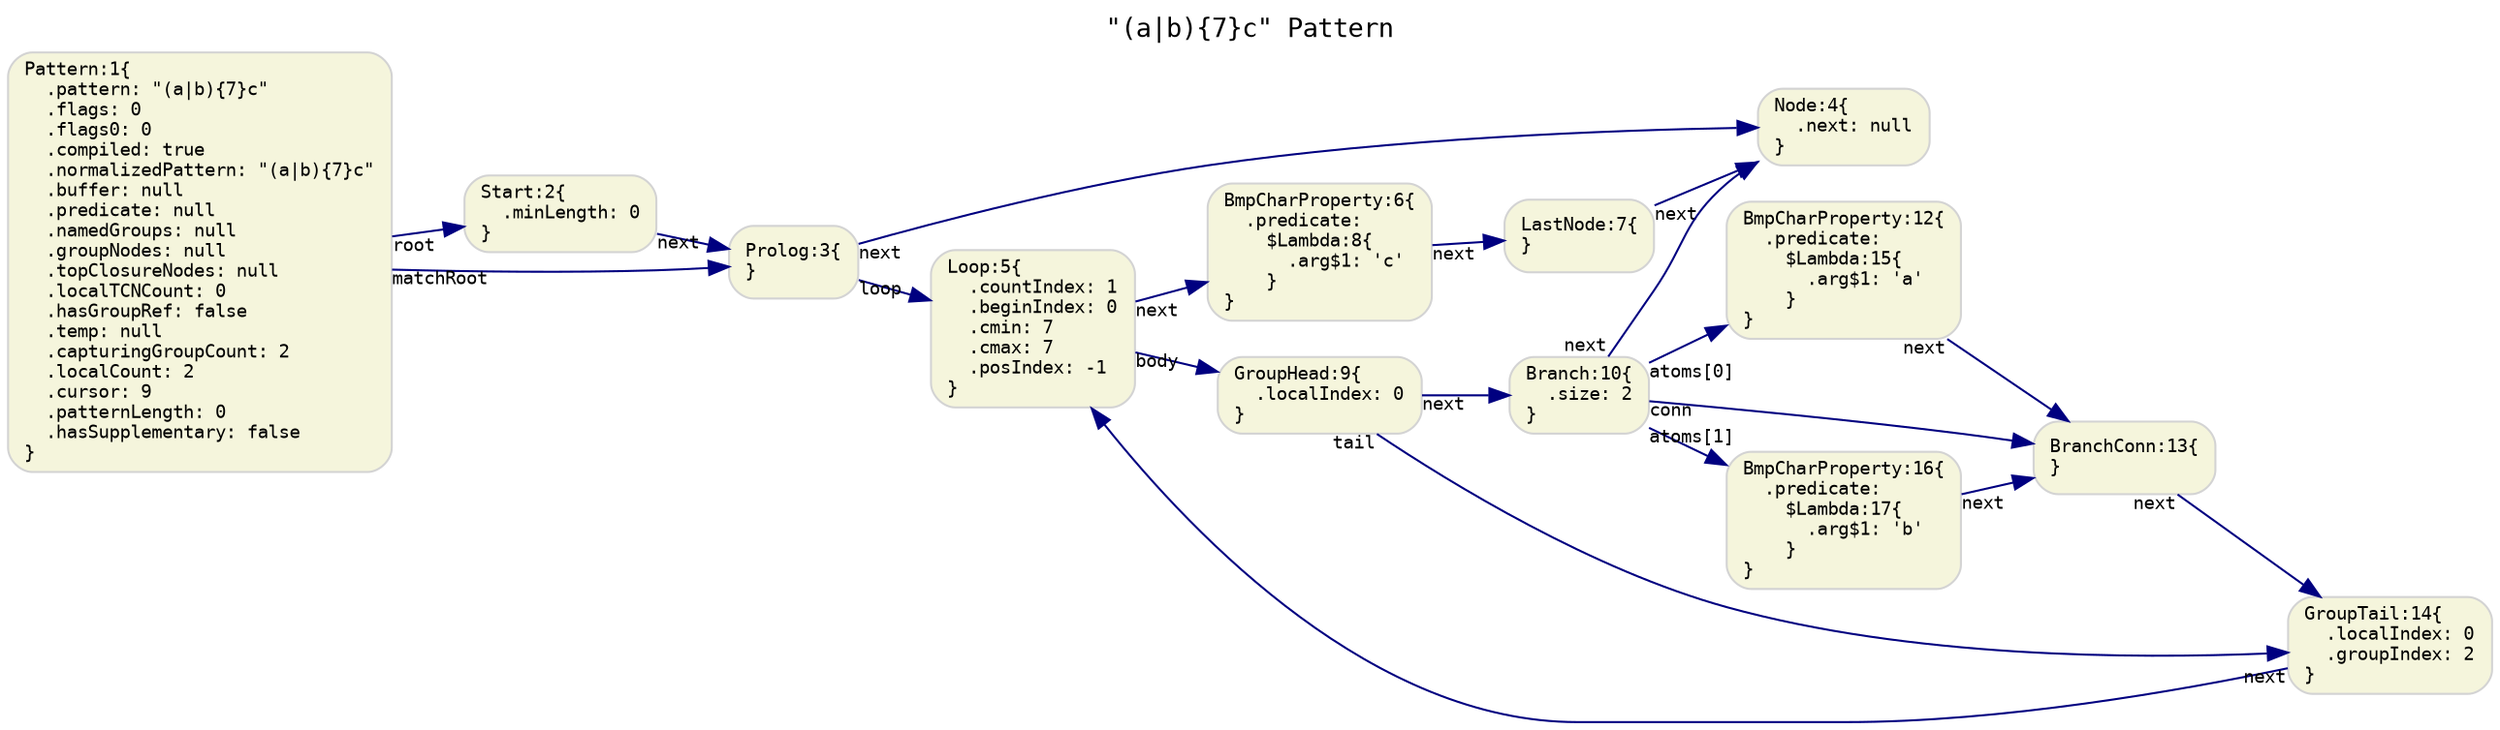 digraph G {
  rankdir=LR;
  labelloc="t";
  label="\"(a|b)\{7\}c\" Pattern\l";
  graph [fontname="Monospace", fontsize="13"]

  // default nodes
  node [fontname="Monospace", fontsize="9", shape="box", style="rounded,filled", color="LightGray", fillcolor="Beige"]
  1[ label="Pattern:1\{\l  .pattern: \"(a|b)\{7\}c\"\l  .flags: 0\l  .flags0: 0\l  .compiled: true\l  .normalizedPattern: \"(a|b)\{7\}c\"\l  .buffer: null\l  .predicate: null\l  .namedGroups: null\l  .groupNodes: null\l  .topClosureNodes: null\l  .localTCNCount: 0\l  .hasGroupRef: false\l  .temp: null\l  .capturingGroupCount: 2\l  .localCount: 2\l  .cursor: 9\l  .patternLength: 0\l  .hasSupplementary: false\l\}\l" ]
  2[ label="Start:2\{\l  .minLength: 0\l\}\l" ]
  3[ label="Prolog:3\{\l\}\l" ]
  4[ label="Node:4\{\l  .next: null\l\}\l" ]
  5[ label="Loop:5\{\l  .countIndex: 1\l  .beginIndex: 0\l  .cmin: 7\l  .cmax: 7\l  .posIndex: -1\l\}\l" ]
  6[ label="BmpCharProperty:6\{\l  .predicate:\l    $Lambda:8\{\l      .arg$1: 'c'\l    \}\l\}\l" ]
  7[ label="LastNode:7\{\l\}\l" ]
  9[ label="GroupHead:9\{\l  .localIndex: 0\l\}\l" ]
  10[ label="Branch:10\{\l  .size: 2\l\}\l" ]
  12[ label="BmpCharProperty:12\{\l  .predicate:\l    $Lambda:15\{\l      .arg$1: 'a'\l    \}\l\}\l" ]
  13[ label="BranchConn:13\{\l\}\l" ]
  14[ label="GroupTail:14\{\l  .localIndex: 0\l  .groupIndex: 2\l\}\l" ]
  16[ label="BmpCharProperty:16\{\l  .predicate:\l    $Lambda:17\{\l      .arg$1: 'b'\l    \}\l\}\l" ]

  // default edges
  edge [fontname="Monospace", fontsize="9", color="Navy"]
  3 -> 4 [ label="",  taillabel="next" ]
  7 -> 4 [ label="",  taillabel="next" ]
  6 -> 7 [ label="",  taillabel="next" ]
  5 -> 6 [ label="",  taillabel="next" ]
  10 -> 4 [ label="",  taillabel="next" ]
  14 -> 5 [ label="",  taillabel="next" ]
  13 -> 14 [ label="",  taillabel="next" ]
  12 -> 13 [ label="",  taillabel="next" ]
  10 -> 12 [ label="",  taillabel="atoms[0]" ]
  16 -> 13 [ label="",  taillabel="next" ]
  10 -> 16 [ label="",  taillabel="atoms[1]" ]
  10 -> 13 [ label="",  taillabel="conn" ]
  9 -> 10 [ label="",  taillabel="next" ]
  9 -> 14 [ label="",  taillabel="tail" ]
  5 -> 9 [ label="",  taillabel="body" ]
  3 -> 5 [ label="",  taillabel="loop" ]
  2 -> 3 [ label="",  taillabel="next" ]
  1 -> 2 [ label="",  taillabel="root" ]
  1 -> 3 [ label="",  taillabel="matchRoot" ]
}
